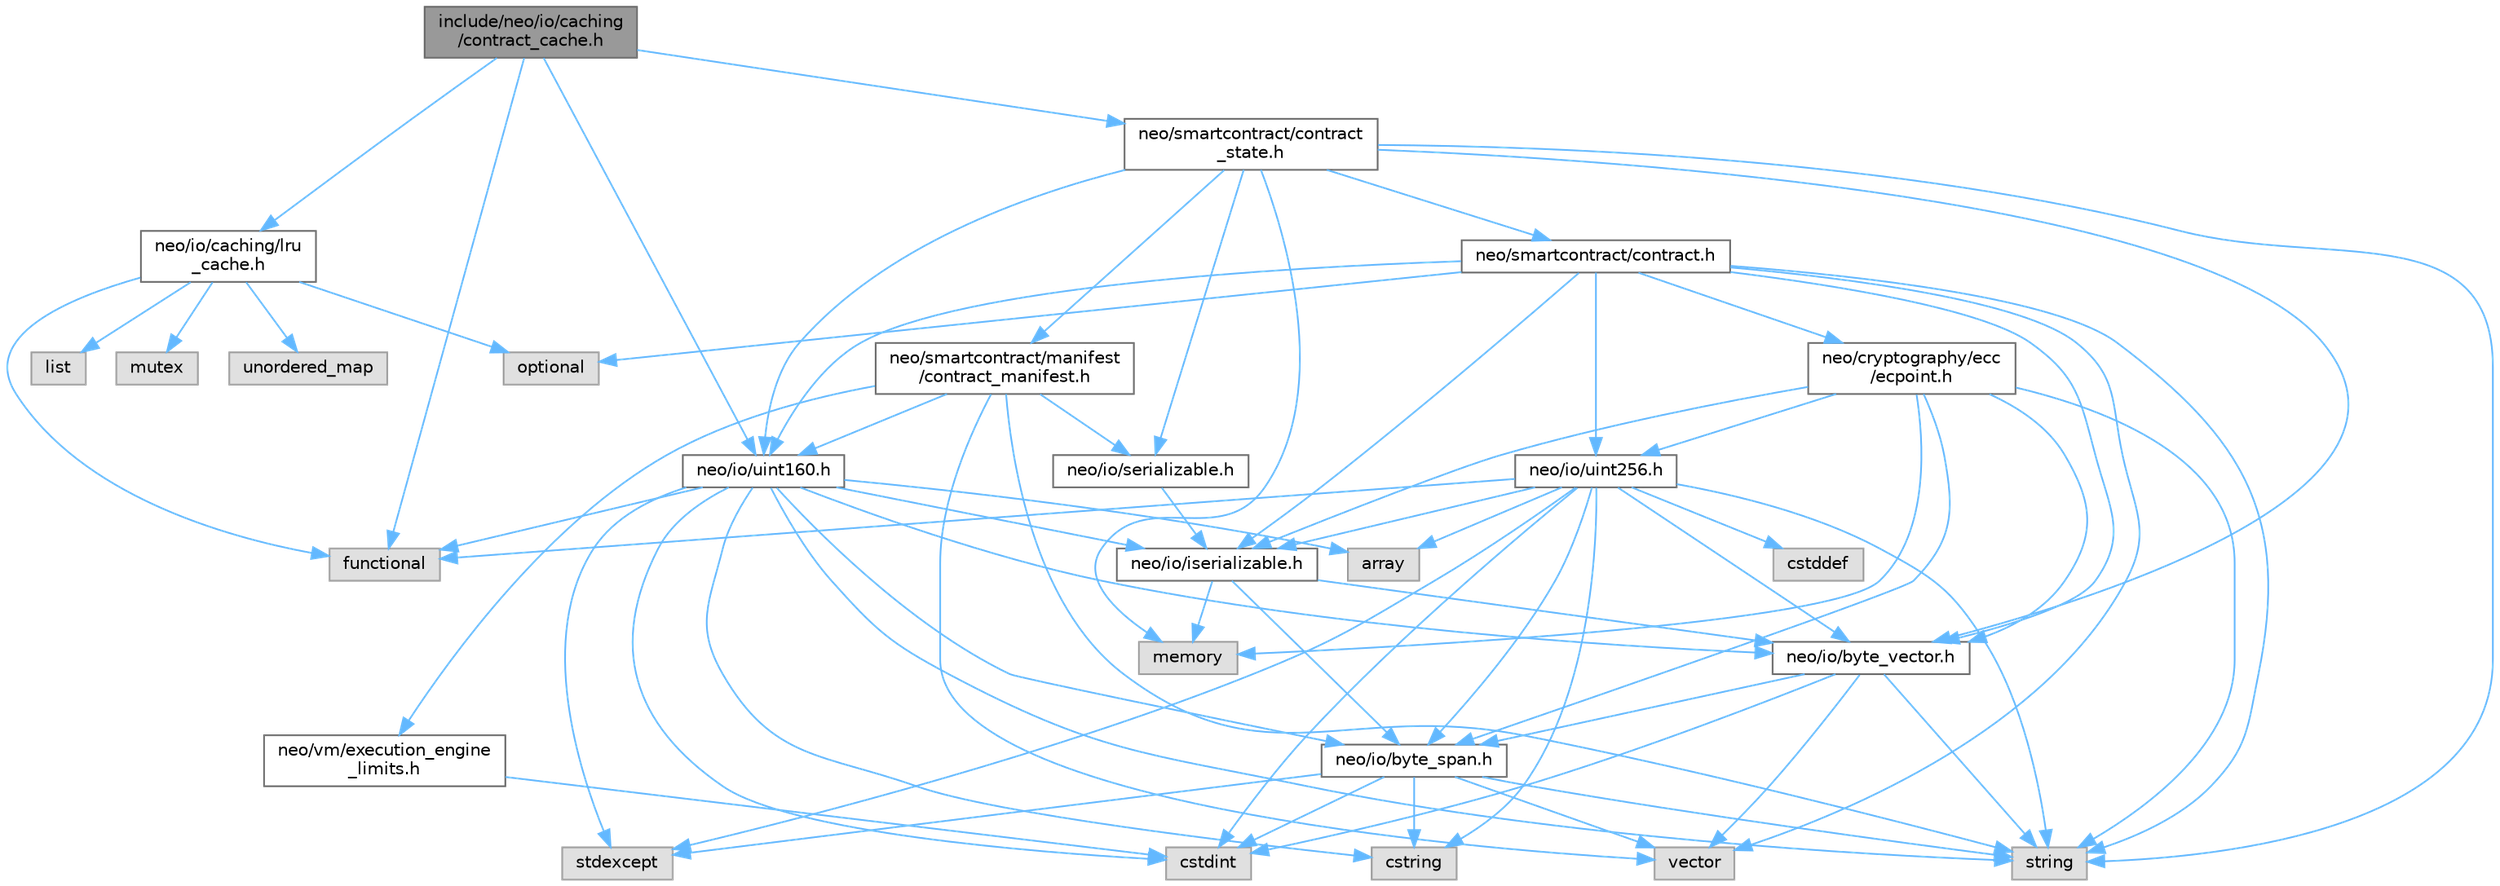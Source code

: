 digraph "include/neo/io/caching/contract_cache.h"
{
 // LATEX_PDF_SIZE
  bgcolor="transparent";
  edge [fontname=Helvetica,fontsize=10,labelfontname=Helvetica,labelfontsize=10];
  node [fontname=Helvetica,fontsize=10,shape=box,height=0.2,width=0.4];
  Node1 [id="Node000001",label="include/neo/io/caching\l/contract_cache.h",height=0.2,width=0.4,color="gray40", fillcolor="grey60", style="filled", fontcolor="black",tooltip=" "];
  Node1 -> Node2 [id="edge69_Node000001_Node000002",color="steelblue1",style="solid",tooltip=" "];
  Node2 [id="Node000002",label="neo/io/caching/lru\l_cache.h",height=0.2,width=0.4,color="grey40", fillcolor="white", style="filled",URL="$caching_2lru__cache_8h.html",tooltip=" "];
  Node2 -> Node3 [id="edge70_Node000002_Node000003",color="steelblue1",style="solid",tooltip=" "];
  Node3 [id="Node000003",label="functional",height=0.2,width=0.4,color="grey60", fillcolor="#E0E0E0", style="filled",tooltip=" "];
  Node2 -> Node4 [id="edge71_Node000002_Node000004",color="steelblue1",style="solid",tooltip=" "];
  Node4 [id="Node000004",label="list",height=0.2,width=0.4,color="grey60", fillcolor="#E0E0E0", style="filled",tooltip=" "];
  Node2 -> Node5 [id="edge72_Node000002_Node000005",color="steelblue1",style="solid",tooltip=" "];
  Node5 [id="Node000005",label="mutex",height=0.2,width=0.4,color="grey60", fillcolor="#E0E0E0", style="filled",tooltip=" "];
  Node2 -> Node6 [id="edge73_Node000002_Node000006",color="steelblue1",style="solid",tooltip=" "];
  Node6 [id="Node000006",label="optional",height=0.2,width=0.4,color="grey60", fillcolor="#E0E0E0", style="filled",tooltip=" "];
  Node2 -> Node7 [id="edge74_Node000002_Node000007",color="steelblue1",style="solid",tooltip=" "];
  Node7 [id="Node000007",label="unordered_map",height=0.2,width=0.4,color="grey60", fillcolor="#E0E0E0", style="filled",tooltip=" "];
  Node1 -> Node8 [id="edge75_Node000001_Node000008",color="steelblue1",style="solid",tooltip=" "];
  Node8 [id="Node000008",label="neo/io/uint160.h",height=0.2,width=0.4,color="grey40", fillcolor="white", style="filled",URL="$uint160_8h.html",tooltip=" "];
  Node8 -> Node9 [id="edge76_Node000008_Node000009",color="steelblue1",style="solid",tooltip=" "];
  Node9 [id="Node000009",label="neo/io/byte_span.h",height=0.2,width=0.4,color="grey40", fillcolor="white", style="filled",URL="$io_2byte__span_8h.html",tooltip=" "];
  Node9 -> Node10 [id="edge77_Node000009_Node000010",color="steelblue1",style="solid",tooltip=" "];
  Node10 [id="Node000010",label="cstdint",height=0.2,width=0.4,color="grey60", fillcolor="#E0E0E0", style="filled",tooltip=" "];
  Node9 -> Node11 [id="edge78_Node000009_Node000011",color="steelblue1",style="solid",tooltip=" "];
  Node11 [id="Node000011",label="cstring",height=0.2,width=0.4,color="grey60", fillcolor="#E0E0E0", style="filled",tooltip=" "];
  Node9 -> Node12 [id="edge79_Node000009_Node000012",color="steelblue1",style="solid",tooltip=" "];
  Node12 [id="Node000012",label="stdexcept",height=0.2,width=0.4,color="grey60", fillcolor="#E0E0E0", style="filled",tooltip=" "];
  Node9 -> Node13 [id="edge80_Node000009_Node000013",color="steelblue1",style="solid",tooltip=" "];
  Node13 [id="Node000013",label="string",height=0.2,width=0.4,color="grey60", fillcolor="#E0E0E0", style="filled",tooltip=" "];
  Node9 -> Node14 [id="edge81_Node000009_Node000014",color="steelblue1",style="solid",tooltip=" "];
  Node14 [id="Node000014",label="vector",height=0.2,width=0.4,color="grey60", fillcolor="#E0E0E0", style="filled",tooltip=" "];
  Node8 -> Node15 [id="edge82_Node000008_Node000015",color="steelblue1",style="solid",tooltip=" "];
  Node15 [id="Node000015",label="neo/io/byte_vector.h",height=0.2,width=0.4,color="grey40", fillcolor="white", style="filled",URL="$io_2byte__vector_8h.html",tooltip=" "];
  Node15 -> Node9 [id="edge83_Node000015_Node000009",color="steelblue1",style="solid",tooltip=" "];
  Node15 -> Node10 [id="edge84_Node000015_Node000010",color="steelblue1",style="solid",tooltip=" "];
  Node15 -> Node13 [id="edge85_Node000015_Node000013",color="steelblue1",style="solid",tooltip=" "];
  Node15 -> Node14 [id="edge86_Node000015_Node000014",color="steelblue1",style="solid",tooltip=" "];
  Node8 -> Node16 [id="edge87_Node000008_Node000016",color="steelblue1",style="solid",tooltip=" "];
  Node16 [id="Node000016",label="neo/io/iserializable.h",height=0.2,width=0.4,color="grey40", fillcolor="white", style="filled",URL="$iserializable_8h.html",tooltip=" "];
  Node16 -> Node9 [id="edge88_Node000016_Node000009",color="steelblue1",style="solid",tooltip=" "];
  Node16 -> Node15 [id="edge89_Node000016_Node000015",color="steelblue1",style="solid",tooltip=" "];
  Node16 -> Node17 [id="edge90_Node000016_Node000017",color="steelblue1",style="solid",tooltip=" "];
  Node17 [id="Node000017",label="memory",height=0.2,width=0.4,color="grey60", fillcolor="#E0E0E0", style="filled",tooltip=" "];
  Node8 -> Node18 [id="edge91_Node000008_Node000018",color="steelblue1",style="solid",tooltip=" "];
  Node18 [id="Node000018",label="array",height=0.2,width=0.4,color="grey60", fillcolor="#E0E0E0", style="filled",tooltip=" "];
  Node8 -> Node10 [id="edge92_Node000008_Node000010",color="steelblue1",style="solid",tooltip=" "];
  Node8 -> Node11 [id="edge93_Node000008_Node000011",color="steelblue1",style="solid",tooltip=" "];
  Node8 -> Node3 [id="edge94_Node000008_Node000003",color="steelblue1",style="solid",tooltip=" "];
  Node8 -> Node12 [id="edge95_Node000008_Node000012",color="steelblue1",style="solid",tooltip=" "];
  Node8 -> Node13 [id="edge96_Node000008_Node000013",color="steelblue1",style="solid",tooltip=" "];
  Node1 -> Node19 [id="edge97_Node000001_Node000019",color="steelblue1",style="solid",tooltip=" "];
  Node19 [id="Node000019",label="neo/smartcontract/contract\l_state.h",height=0.2,width=0.4,color="grey40", fillcolor="white", style="filled",URL="$contract__state_8h.html",tooltip=" "];
  Node19 -> Node15 [id="edge98_Node000019_Node000015",color="steelblue1",style="solid",tooltip=" "];
  Node19 -> Node20 [id="edge99_Node000019_Node000020",color="steelblue1",style="solid",tooltip=" "];
  Node20 [id="Node000020",label="neo/io/serializable.h",height=0.2,width=0.4,color="grey40", fillcolor="white", style="filled",URL="$serializable_8h.html",tooltip=" "];
  Node20 -> Node16 [id="edge100_Node000020_Node000016",color="steelblue1",style="solid",tooltip=" "];
  Node19 -> Node8 [id="edge101_Node000019_Node000008",color="steelblue1",style="solid",tooltip=" "];
  Node19 -> Node21 [id="edge102_Node000019_Node000021",color="steelblue1",style="solid",tooltip=" "];
  Node21 [id="Node000021",label="neo/smartcontract/manifest\l/contract_manifest.h",height=0.2,width=0.4,color="grey40", fillcolor="white", style="filled",URL="$contract__manifest_8h.html",tooltip=" "];
  Node21 -> Node20 [id="edge103_Node000021_Node000020",color="steelblue1",style="solid",tooltip=" "];
  Node21 -> Node8 [id="edge104_Node000021_Node000008",color="steelblue1",style="solid",tooltip=" "];
  Node21 -> Node22 [id="edge105_Node000021_Node000022",color="steelblue1",style="solid",tooltip=" "];
  Node22 [id="Node000022",label="neo/vm/execution_engine\l_limits.h",height=0.2,width=0.4,color="grey40", fillcolor="white", style="filled",URL="$execution__engine__limits_8h.html",tooltip=" "];
  Node22 -> Node10 [id="edge106_Node000022_Node000010",color="steelblue1",style="solid",tooltip=" "];
  Node21 -> Node13 [id="edge107_Node000021_Node000013",color="steelblue1",style="solid",tooltip=" "];
  Node21 -> Node14 [id="edge108_Node000021_Node000014",color="steelblue1",style="solid",tooltip=" "];
  Node19 -> Node17 [id="edge109_Node000019_Node000017",color="steelblue1",style="solid",tooltip=" "];
  Node19 -> Node13 [id="edge110_Node000019_Node000013",color="steelblue1",style="solid",tooltip=" "];
  Node19 -> Node23 [id="edge111_Node000019_Node000023",color="steelblue1",style="solid",tooltip=" "];
  Node23 [id="Node000023",label="neo/smartcontract/contract.h",height=0.2,width=0.4,color="grey40", fillcolor="white", style="filled",URL="$contract_8h.html",tooltip=" "];
  Node23 -> Node24 [id="edge112_Node000023_Node000024",color="steelblue1",style="solid",tooltip=" "];
  Node24 [id="Node000024",label="neo/cryptography/ecc\l/ecpoint.h",height=0.2,width=0.4,color="grey40", fillcolor="white", style="filled",URL="$ecpoint_8h.html",tooltip=" "];
  Node24 -> Node9 [id="edge113_Node000024_Node000009",color="steelblue1",style="solid",tooltip=" "];
  Node24 -> Node15 [id="edge114_Node000024_Node000015",color="steelblue1",style="solid",tooltip=" "];
  Node24 -> Node16 [id="edge115_Node000024_Node000016",color="steelblue1",style="solid",tooltip=" "];
  Node24 -> Node25 [id="edge116_Node000024_Node000025",color="steelblue1",style="solid",tooltip=" "];
  Node25 [id="Node000025",label="neo/io/uint256.h",height=0.2,width=0.4,color="grey40", fillcolor="white", style="filled",URL="$uint256_8h.html",tooltip=" "];
  Node25 -> Node9 [id="edge117_Node000025_Node000009",color="steelblue1",style="solid",tooltip=" "];
  Node25 -> Node15 [id="edge118_Node000025_Node000015",color="steelblue1",style="solid",tooltip=" "];
  Node25 -> Node16 [id="edge119_Node000025_Node000016",color="steelblue1",style="solid",tooltip=" "];
  Node25 -> Node18 [id="edge120_Node000025_Node000018",color="steelblue1",style="solid",tooltip=" "];
  Node25 -> Node26 [id="edge121_Node000025_Node000026",color="steelblue1",style="solid",tooltip=" "];
  Node26 [id="Node000026",label="cstddef",height=0.2,width=0.4,color="grey60", fillcolor="#E0E0E0", style="filled",tooltip=" "];
  Node25 -> Node10 [id="edge122_Node000025_Node000010",color="steelblue1",style="solid",tooltip=" "];
  Node25 -> Node11 [id="edge123_Node000025_Node000011",color="steelblue1",style="solid",tooltip=" "];
  Node25 -> Node3 [id="edge124_Node000025_Node000003",color="steelblue1",style="solid",tooltip=" "];
  Node25 -> Node12 [id="edge125_Node000025_Node000012",color="steelblue1",style="solid",tooltip=" "];
  Node25 -> Node13 [id="edge126_Node000025_Node000013",color="steelblue1",style="solid",tooltip=" "];
  Node24 -> Node17 [id="edge127_Node000024_Node000017",color="steelblue1",style="solid",tooltip=" "];
  Node24 -> Node13 [id="edge128_Node000024_Node000013",color="steelblue1",style="solid",tooltip=" "];
  Node23 -> Node15 [id="edge129_Node000023_Node000015",color="steelblue1",style="solid",tooltip=" "];
  Node23 -> Node16 [id="edge130_Node000023_Node000016",color="steelblue1",style="solid",tooltip=" "];
  Node23 -> Node8 [id="edge131_Node000023_Node000008",color="steelblue1",style="solid",tooltip=" "];
  Node23 -> Node25 [id="edge132_Node000023_Node000025",color="steelblue1",style="solid",tooltip=" "];
  Node23 -> Node6 [id="edge133_Node000023_Node000006",color="steelblue1",style="solid",tooltip=" "];
  Node23 -> Node13 [id="edge134_Node000023_Node000013",color="steelblue1",style="solid",tooltip=" "];
  Node23 -> Node14 [id="edge135_Node000023_Node000014",color="steelblue1",style="solid",tooltip=" "];
  Node1 -> Node3 [id="edge136_Node000001_Node000003",color="steelblue1",style="solid",tooltip=" "];
}
